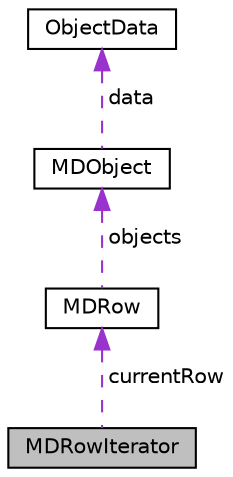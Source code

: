 digraph "MDRowIterator"
{
  edge [fontname="Helvetica",fontsize="10",labelfontname="Helvetica",labelfontsize="10"];
  node [fontname="Helvetica",fontsize="10",shape=record];
  Node1 [label="MDRowIterator",height=0.2,width=0.4,color="black", fillcolor="grey75", style="filled", fontcolor="black"];
  Node2 -> Node1 [dir="back",color="darkorchid3",fontsize="10",style="dashed",label=" currentRow" ,fontname="Helvetica"];
  Node2 [label="MDRow",height=0.2,width=0.4,color="black", fillcolor="white", style="filled",URL="$classMDRow.html"];
  Node3 -> Node2 [dir="back",color="darkorchid3",fontsize="10",style="dashed",label=" objects" ,fontname="Helvetica"];
  Node3 [label="MDObject",height=0.2,width=0.4,color="black", fillcolor="white", style="filled",URL="$classMDObject.html"];
  Node4 -> Node3 [dir="back",color="darkorchid3",fontsize="10",style="dashed",label=" data" ,fontname="Helvetica"];
  Node4 [label="ObjectData",height=0.2,width=0.4,color="black", fillcolor="white", style="filled",URL="$unionObjectData.html"];
}

